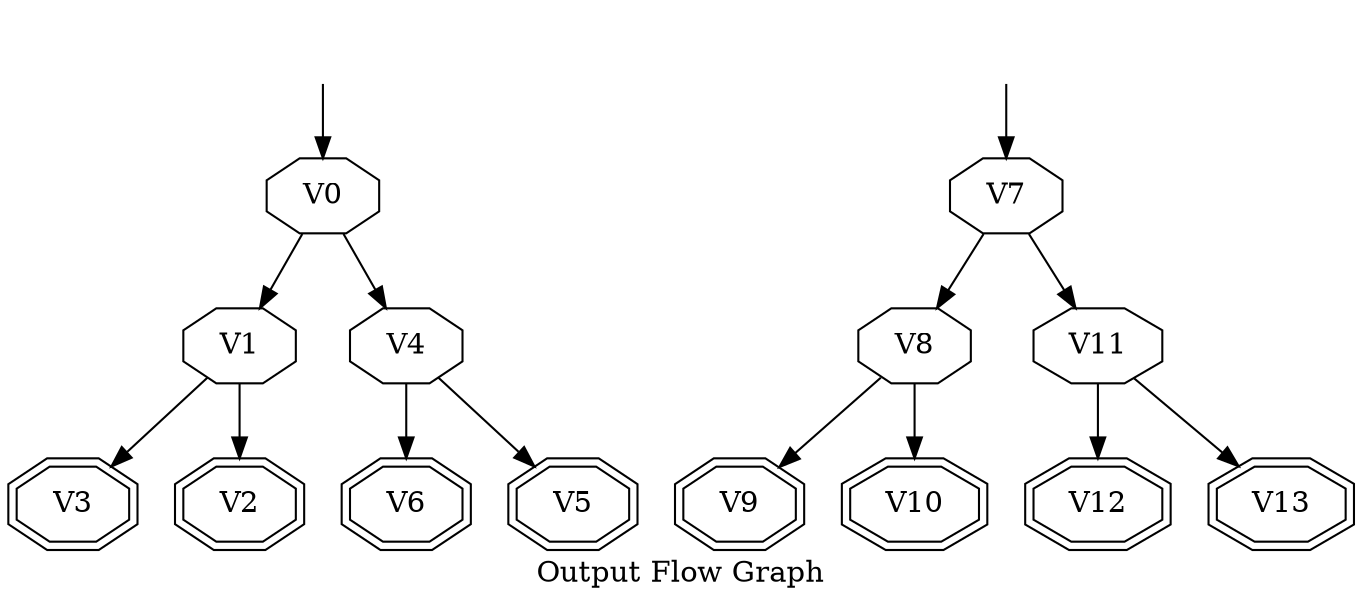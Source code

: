 digraph OFG {
  rankdir=TB;
  V6 [label = "V6", shape = "octagon", shape = "doubleoctagon"];
  V12 [label = "V12", shape = "octagon", shape = "doubleoctagon"];
  V3 [label = "V3", shape = "octagon", shape = "doubleoctagon"];
  V13 [label = "V13", shape = "octagon", shape = "doubleoctagon"];
  V5 [label = "V5", shape = "octagon", shape = "doubleoctagon"];
  V8 [label = "V8", shape = "octagon"];
  V0 [label = "V0", shape = "octagon", ];
  V11 [label = "V11", shape = "octagon"];
  V2 [label = "V2", shape = "octagon", shape = "doubleoctagon"];
  V9 [label = "V9", shape = "octagon", shape = "doubleoctagon"];
  V7 [label = "V7", shape = "octagon", ];
  V1 [label = "V1", shape = "octagon"];
  V4 [label = "V4", shape = "octagon"];
  V10 [label = "V10", shape = "octagon", shape = "doubleoctagon"];
  V8 -> V9;
  V8 -> V10;
  V0FakedSrc [ label="", shape="none" ];
  V0FakedSrc -> V0;
  V0 -> V1;
  V0 -> V4;
  V11 -> V12;
  V11 -> V13;
  V7FakedSrc [ label="", shape="none" ];
  V7FakedSrc -> V7;
  V7 -> V8;
  V7 -> V11;
  V1 -> V3;
  V1 -> V2;
  V4 -> V6;
  V4 -> V5;
  label="Output Flow Graph";
}
